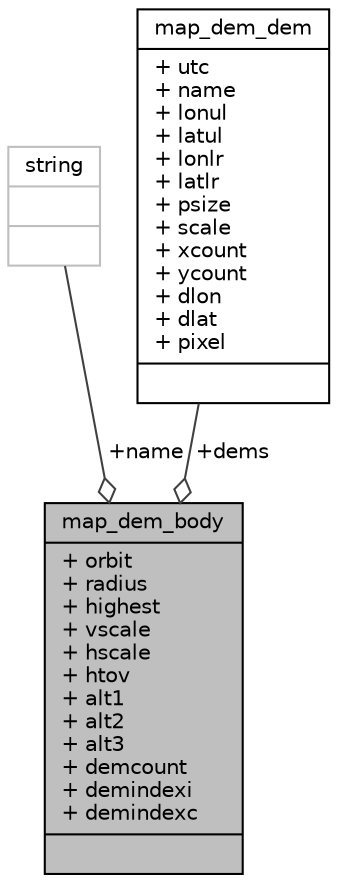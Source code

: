 digraph "map_dem_body"
{
 // INTERACTIVE_SVG=YES
  edge [fontname="Helvetica",fontsize="10",labelfontname="Helvetica",labelfontsize="10"];
  node [fontname="Helvetica",fontsize="10",shape=record];
  Node1 [label="{map_dem_body\n|+ orbit\l+ radius\l+ highest\l+ vscale\l+ hscale\l+ htov\l+ alt1\l+ alt2\l+ alt3\l+ demcount\l+ demindexi\l+ demindexc\l|}",height=0.2,width=0.4,color="black", fillcolor="grey75", style="filled", fontcolor="black"];
  Node2 -> Node1 [color="grey25",fontsize="10",style="solid",label=" +name" ,arrowhead="odiamond",fontname="Helvetica"];
  Node2 [label="{string\n||}",height=0.2,width=0.4,color="grey75", fillcolor="white", style="filled"];
  Node3 -> Node1 [color="grey25",fontsize="10",style="solid",label=" +dems" ,arrowhead="odiamond",fontname="Helvetica"];
  Node3 [label="{map_dem_dem\n|+ utc\l+ name\l+ lonul\l+ latul\l+ lonlr\l+ latlr\l+ psize\l+ scale\l+ xcount\l+ ycount\l+ dlon\l+ dlat\l+ pixel\l|}",height=0.2,width=0.4,color="black", fillcolor="white", style="filled",URL="$structmap__dem__dem.html",tooltip="DEM support structure. "];
}
